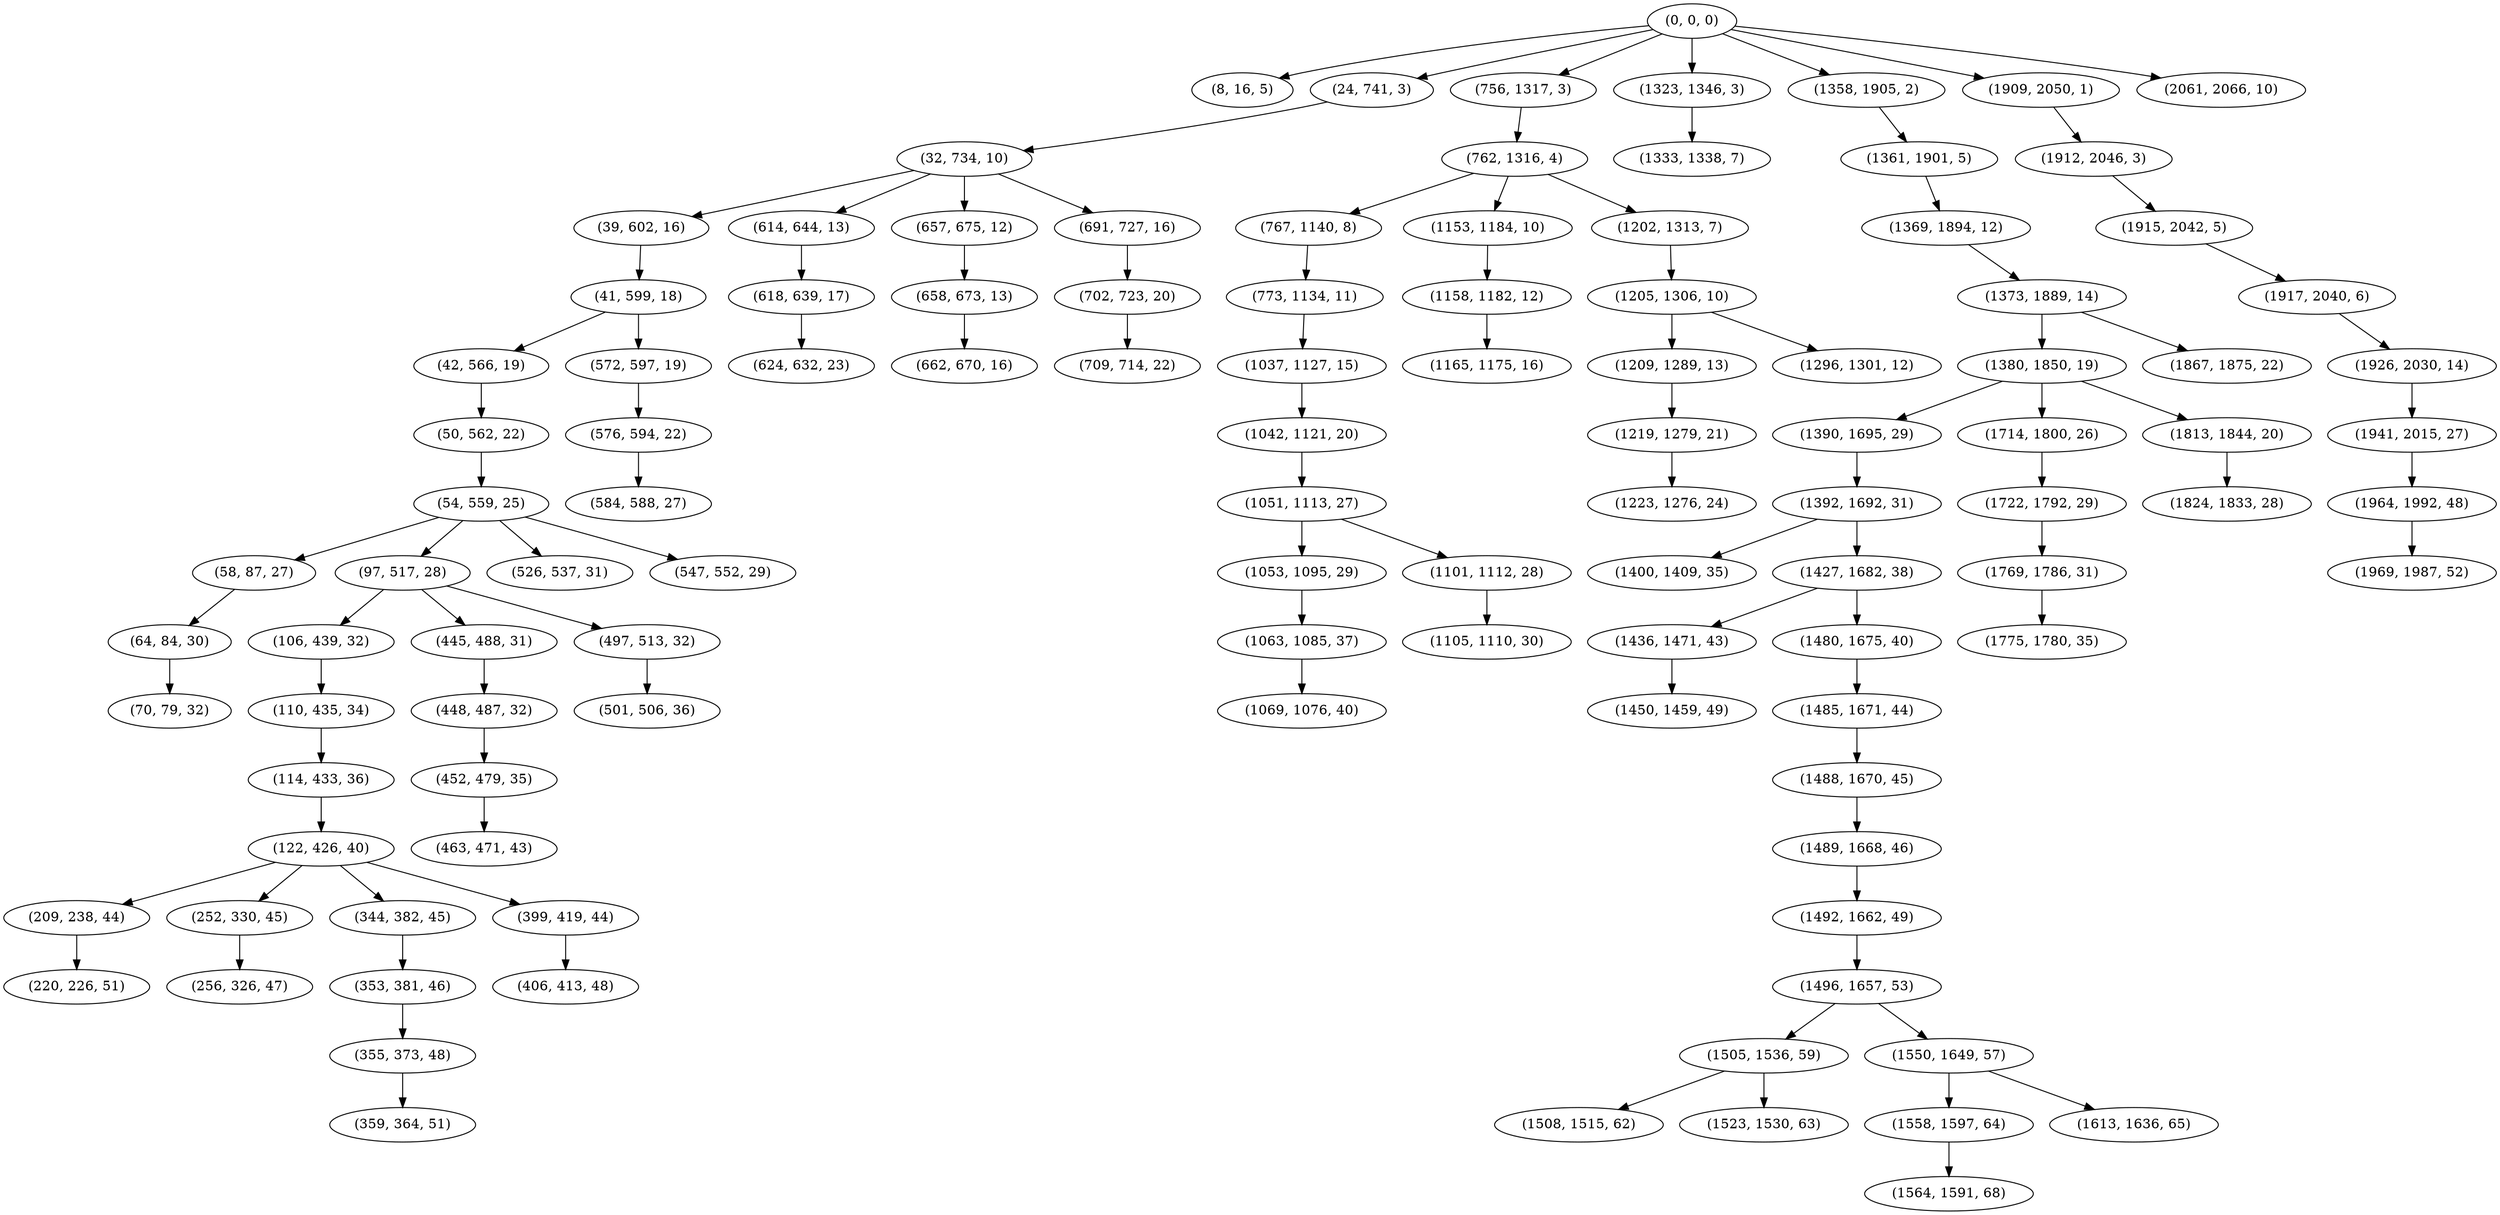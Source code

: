 digraph tree {
    "(0, 0, 0)";
    "(8, 16, 5)";
    "(24, 741, 3)";
    "(32, 734, 10)";
    "(39, 602, 16)";
    "(41, 599, 18)";
    "(42, 566, 19)";
    "(50, 562, 22)";
    "(54, 559, 25)";
    "(58, 87, 27)";
    "(64, 84, 30)";
    "(70, 79, 32)";
    "(97, 517, 28)";
    "(106, 439, 32)";
    "(110, 435, 34)";
    "(114, 433, 36)";
    "(122, 426, 40)";
    "(209, 238, 44)";
    "(220, 226, 51)";
    "(252, 330, 45)";
    "(256, 326, 47)";
    "(344, 382, 45)";
    "(353, 381, 46)";
    "(355, 373, 48)";
    "(359, 364, 51)";
    "(399, 419, 44)";
    "(406, 413, 48)";
    "(445, 488, 31)";
    "(448, 487, 32)";
    "(452, 479, 35)";
    "(463, 471, 43)";
    "(497, 513, 32)";
    "(501, 506, 36)";
    "(526, 537, 31)";
    "(547, 552, 29)";
    "(572, 597, 19)";
    "(576, 594, 22)";
    "(584, 588, 27)";
    "(614, 644, 13)";
    "(618, 639, 17)";
    "(624, 632, 23)";
    "(657, 675, 12)";
    "(658, 673, 13)";
    "(662, 670, 16)";
    "(691, 727, 16)";
    "(702, 723, 20)";
    "(709, 714, 22)";
    "(756, 1317, 3)";
    "(762, 1316, 4)";
    "(767, 1140, 8)";
    "(773, 1134, 11)";
    "(1037, 1127, 15)";
    "(1042, 1121, 20)";
    "(1051, 1113, 27)";
    "(1053, 1095, 29)";
    "(1063, 1085, 37)";
    "(1069, 1076, 40)";
    "(1101, 1112, 28)";
    "(1105, 1110, 30)";
    "(1153, 1184, 10)";
    "(1158, 1182, 12)";
    "(1165, 1175, 16)";
    "(1202, 1313, 7)";
    "(1205, 1306, 10)";
    "(1209, 1289, 13)";
    "(1219, 1279, 21)";
    "(1223, 1276, 24)";
    "(1296, 1301, 12)";
    "(1323, 1346, 3)";
    "(1333, 1338, 7)";
    "(1358, 1905, 2)";
    "(1361, 1901, 5)";
    "(1369, 1894, 12)";
    "(1373, 1889, 14)";
    "(1380, 1850, 19)";
    "(1390, 1695, 29)";
    "(1392, 1692, 31)";
    "(1400, 1409, 35)";
    "(1427, 1682, 38)";
    "(1436, 1471, 43)";
    "(1450, 1459, 49)";
    "(1480, 1675, 40)";
    "(1485, 1671, 44)";
    "(1488, 1670, 45)";
    "(1489, 1668, 46)";
    "(1492, 1662, 49)";
    "(1496, 1657, 53)";
    "(1505, 1536, 59)";
    "(1508, 1515, 62)";
    "(1523, 1530, 63)";
    "(1550, 1649, 57)";
    "(1558, 1597, 64)";
    "(1564, 1591, 68)";
    "(1613, 1636, 65)";
    "(1714, 1800, 26)";
    "(1722, 1792, 29)";
    "(1769, 1786, 31)";
    "(1775, 1780, 35)";
    "(1813, 1844, 20)";
    "(1824, 1833, 28)";
    "(1867, 1875, 22)";
    "(1909, 2050, 1)";
    "(1912, 2046, 3)";
    "(1915, 2042, 5)";
    "(1917, 2040, 6)";
    "(1926, 2030, 14)";
    "(1941, 2015, 27)";
    "(1964, 1992, 48)";
    "(1969, 1987, 52)";
    "(2061, 2066, 10)";
    "(0, 0, 0)" -> "(8, 16, 5)";
    "(0, 0, 0)" -> "(24, 741, 3)";
    "(0, 0, 0)" -> "(756, 1317, 3)";
    "(0, 0, 0)" -> "(1323, 1346, 3)";
    "(0, 0, 0)" -> "(1358, 1905, 2)";
    "(0, 0, 0)" -> "(1909, 2050, 1)";
    "(0, 0, 0)" -> "(2061, 2066, 10)";
    "(24, 741, 3)" -> "(32, 734, 10)";
    "(32, 734, 10)" -> "(39, 602, 16)";
    "(32, 734, 10)" -> "(614, 644, 13)";
    "(32, 734, 10)" -> "(657, 675, 12)";
    "(32, 734, 10)" -> "(691, 727, 16)";
    "(39, 602, 16)" -> "(41, 599, 18)";
    "(41, 599, 18)" -> "(42, 566, 19)";
    "(41, 599, 18)" -> "(572, 597, 19)";
    "(42, 566, 19)" -> "(50, 562, 22)";
    "(50, 562, 22)" -> "(54, 559, 25)";
    "(54, 559, 25)" -> "(58, 87, 27)";
    "(54, 559, 25)" -> "(97, 517, 28)";
    "(54, 559, 25)" -> "(526, 537, 31)";
    "(54, 559, 25)" -> "(547, 552, 29)";
    "(58, 87, 27)" -> "(64, 84, 30)";
    "(64, 84, 30)" -> "(70, 79, 32)";
    "(97, 517, 28)" -> "(106, 439, 32)";
    "(97, 517, 28)" -> "(445, 488, 31)";
    "(97, 517, 28)" -> "(497, 513, 32)";
    "(106, 439, 32)" -> "(110, 435, 34)";
    "(110, 435, 34)" -> "(114, 433, 36)";
    "(114, 433, 36)" -> "(122, 426, 40)";
    "(122, 426, 40)" -> "(209, 238, 44)";
    "(122, 426, 40)" -> "(252, 330, 45)";
    "(122, 426, 40)" -> "(344, 382, 45)";
    "(122, 426, 40)" -> "(399, 419, 44)";
    "(209, 238, 44)" -> "(220, 226, 51)";
    "(252, 330, 45)" -> "(256, 326, 47)";
    "(344, 382, 45)" -> "(353, 381, 46)";
    "(353, 381, 46)" -> "(355, 373, 48)";
    "(355, 373, 48)" -> "(359, 364, 51)";
    "(399, 419, 44)" -> "(406, 413, 48)";
    "(445, 488, 31)" -> "(448, 487, 32)";
    "(448, 487, 32)" -> "(452, 479, 35)";
    "(452, 479, 35)" -> "(463, 471, 43)";
    "(497, 513, 32)" -> "(501, 506, 36)";
    "(572, 597, 19)" -> "(576, 594, 22)";
    "(576, 594, 22)" -> "(584, 588, 27)";
    "(614, 644, 13)" -> "(618, 639, 17)";
    "(618, 639, 17)" -> "(624, 632, 23)";
    "(657, 675, 12)" -> "(658, 673, 13)";
    "(658, 673, 13)" -> "(662, 670, 16)";
    "(691, 727, 16)" -> "(702, 723, 20)";
    "(702, 723, 20)" -> "(709, 714, 22)";
    "(756, 1317, 3)" -> "(762, 1316, 4)";
    "(762, 1316, 4)" -> "(767, 1140, 8)";
    "(762, 1316, 4)" -> "(1153, 1184, 10)";
    "(762, 1316, 4)" -> "(1202, 1313, 7)";
    "(767, 1140, 8)" -> "(773, 1134, 11)";
    "(773, 1134, 11)" -> "(1037, 1127, 15)";
    "(1037, 1127, 15)" -> "(1042, 1121, 20)";
    "(1042, 1121, 20)" -> "(1051, 1113, 27)";
    "(1051, 1113, 27)" -> "(1053, 1095, 29)";
    "(1051, 1113, 27)" -> "(1101, 1112, 28)";
    "(1053, 1095, 29)" -> "(1063, 1085, 37)";
    "(1063, 1085, 37)" -> "(1069, 1076, 40)";
    "(1101, 1112, 28)" -> "(1105, 1110, 30)";
    "(1153, 1184, 10)" -> "(1158, 1182, 12)";
    "(1158, 1182, 12)" -> "(1165, 1175, 16)";
    "(1202, 1313, 7)" -> "(1205, 1306, 10)";
    "(1205, 1306, 10)" -> "(1209, 1289, 13)";
    "(1205, 1306, 10)" -> "(1296, 1301, 12)";
    "(1209, 1289, 13)" -> "(1219, 1279, 21)";
    "(1219, 1279, 21)" -> "(1223, 1276, 24)";
    "(1323, 1346, 3)" -> "(1333, 1338, 7)";
    "(1358, 1905, 2)" -> "(1361, 1901, 5)";
    "(1361, 1901, 5)" -> "(1369, 1894, 12)";
    "(1369, 1894, 12)" -> "(1373, 1889, 14)";
    "(1373, 1889, 14)" -> "(1380, 1850, 19)";
    "(1373, 1889, 14)" -> "(1867, 1875, 22)";
    "(1380, 1850, 19)" -> "(1390, 1695, 29)";
    "(1380, 1850, 19)" -> "(1714, 1800, 26)";
    "(1380, 1850, 19)" -> "(1813, 1844, 20)";
    "(1390, 1695, 29)" -> "(1392, 1692, 31)";
    "(1392, 1692, 31)" -> "(1400, 1409, 35)";
    "(1392, 1692, 31)" -> "(1427, 1682, 38)";
    "(1427, 1682, 38)" -> "(1436, 1471, 43)";
    "(1427, 1682, 38)" -> "(1480, 1675, 40)";
    "(1436, 1471, 43)" -> "(1450, 1459, 49)";
    "(1480, 1675, 40)" -> "(1485, 1671, 44)";
    "(1485, 1671, 44)" -> "(1488, 1670, 45)";
    "(1488, 1670, 45)" -> "(1489, 1668, 46)";
    "(1489, 1668, 46)" -> "(1492, 1662, 49)";
    "(1492, 1662, 49)" -> "(1496, 1657, 53)";
    "(1496, 1657, 53)" -> "(1505, 1536, 59)";
    "(1496, 1657, 53)" -> "(1550, 1649, 57)";
    "(1505, 1536, 59)" -> "(1508, 1515, 62)";
    "(1505, 1536, 59)" -> "(1523, 1530, 63)";
    "(1550, 1649, 57)" -> "(1558, 1597, 64)";
    "(1550, 1649, 57)" -> "(1613, 1636, 65)";
    "(1558, 1597, 64)" -> "(1564, 1591, 68)";
    "(1714, 1800, 26)" -> "(1722, 1792, 29)";
    "(1722, 1792, 29)" -> "(1769, 1786, 31)";
    "(1769, 1786, 31)" -> "(1775, 1780, 35)";
    "(1813, 1844, 20)" -> "(1824, 1833, 28)";
    "(1909, 2050, 1)" -> "(1912, 2046, 3)";
    "(1912, 2046, 3)" -> "(1915, 2042, 5)";
    "(1915, 2042, 5)" -> "(1917, 2040, 6)";
    "(1917, 2040, 6)" -> "(1926, 2030, 14)";
    "(1926, 2030, 14)" -> "(1941, 2015, 27)";
    "(1941, 2015, 27)" -> "(1964, 1992, 48)";
    "(1964, 1992, 48)" -> "(1969, 1987, 52)";
}
